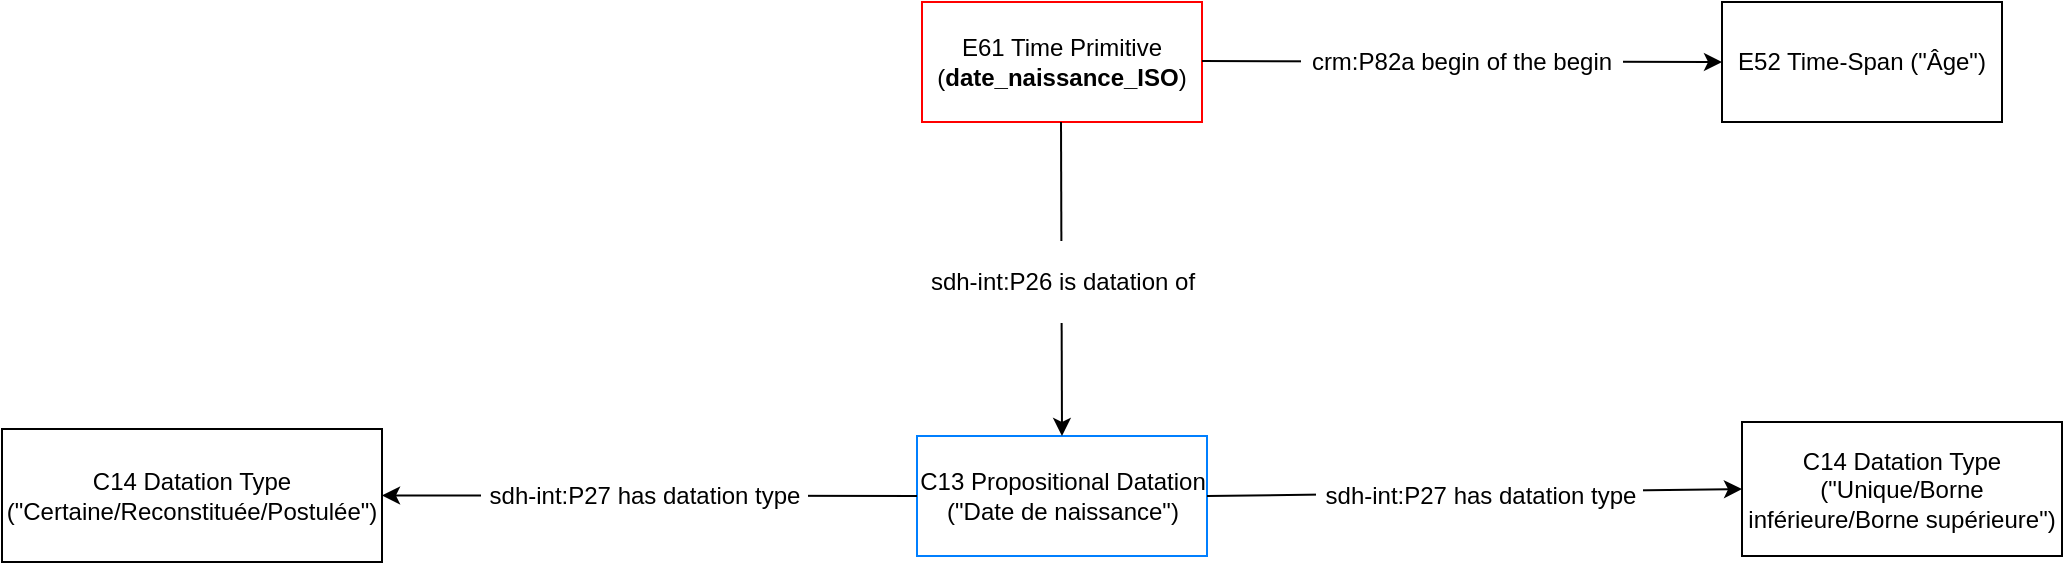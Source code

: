 <mxfile version="24.4.6" type="device">
  <diagram name="Page-1" id="0SBXd49LUMcfFHOJyT-W">
    <mxGraphModel dx="1182" dy="870" grid="1" gridSize="10" guides="1" tooltips="1" connect="1" arrows="1" fold="1" page="1" pageScale="1" pageWidth="2336" pageHeight="1654" math="0" shadow="0">
      <root>
        <mxCell id="0" />
        <mxCell id="1" parent="0" />
        <mxCell id="LVzLQ8PIczJLZQD4RkMt-54" value="E61 Time Primitive (&lt;b&gt;date_naissance_ISO&lt;/b&gt;)" style="rounded=0;whiteSpace=wrap;html=1;strokeColor=#FF0000;" parent="1" vertex="1">
          <mxGeometry x="1450" y="610" width="140" height="60" as="geometry" />
        </mxCell>
        <mxCell id="k4S215dzI5b8nacuZygM-7" value="C13 Propositional Datation (&quot;Date de naissance&quot;)" style="rounded=0;whiteSpace=wrap;html=1;strokeColor=#007FFF;" parent="1" vertex="1">
          <mxGeometry x="1447.5" y="827" width="145" height="60" as="geometry" />
        </mxCell>
        <mxCell id="d6AP73_pV0fvFqpWeXNd-1" value="" style="endArrow=classic;html=1;rounded=0;exitX=0.5;exitY=1;exitDx=0;exitDy=0;entryX=0.5;entryY=0;entryDx=0;entryDy=0;" parent="1" target="k4S215dzI5b8nacuZygM-7" edge="1">
          <mxGeometry width="50" height="50" relative="1" as="geometry">
            <mxPoint x="1519.5" y="670" as="sourcePoint" />
            <mxPoint x="1520" y="830" as="targetPoint" />
          </mxGeometry>
        </mxCell>
        <mxCell id="d6AP73_pV0fvFqpWeXNd-2" value="sdh-int:P26 is datation of" style="rounded=0;whiteSpace=wrap;html=1;strokeColor=#FFFFFF;" parent="1" vertex="1">
          <mxGeometry x="1447.5" y="730" width="145" height="40" as="geometry" />
        </mxCell>
        <mxCell id="d6AP73_pV0fvFqpWeXNd-4" value="" style="endArrow=classic;html=1;rounded=0;entryX=0;entryY=0.5;entryDx=0;entryDy=0;exitX=1;exitY=0.5;exitDx=0;exitDy=0;" parent="1" target="d6AP73_pV0fvFqpWeXNd-5" edge="1">
          <mxGeometry width="50" height="50" relative="1" as="geometry">
            <mxPoint x="1590" y="639.5" as="sourcePoint" />
            <mxPoint x="1822" y="639.5" as="targetPoint" />
          </mxGeometry>
        </mxCell>
        <mxCell id="d6AP73_pV0fvFqpWeXNd-5" value="E52 Time-Span (&quot;Âge&quot;)" style="rounded=0;whiteSpace=wrap;html=1;" parent="1" vertex="1">
          <mxGeometry x="1850" y="610" width="140" height="60" as="geometry" />
        </mxCell>
        <mxCell id="d6AP73_pV0fvFqpWeXNd-6" value="crm:P82a begin of the begin" style="rounded=0;whiteSpace=wrap;html=1;strokeColor=#FFFFFF;" parent="1" vertex="1">
          <mxGeometry x="1640" y="620" width="160" height="40" as="geometry" />
        </mxCell>
        <mxCell id="2GZ2R_Td_zYV8zsPbMvq-1" value="C14 Datation Type (&quot;Unique/Borne inférieure/Borne supérieure&quot;)" style="rounded=0;whiteSpace=wrap;html=1;" vertex="1" parent="1">
          <mxGeometry x="1860" y="820" width="160" height="67" as="geometry" />
        </mxCell>
        <mxCell id="2GZ2R_Td_zYV8zsPbMvq-2" value="" style="endArrow=classic;html=1;rounded=0;exitX=1;exitY=0.5;exitDx=0;exitDy=0;entryX=0;entryY=0.5;entryDx=0;entryDy=0;" edge="1" parent="1" source="k4S215dzI5b8nacuZygM-7" target="2GZ2R_Td_zYV8zsPbMvq-1">
          <mxGeometry width="50" height="50" relative="1" as="geometry">
            <mxPoint x="1630" y="790" as="sourcePoint" />
            <mxPoint x="1630.5" y="947" as="targetPoint" />
          </mxGeometry>
        </mxCell>
        <mxCell id="2GZ2R_Td_zYV8zsPbMvq-3" value="sdh-int:P27 has datation type" style="rounded=0;whiteSpace=wrap;html=1;strokeColor=#FFFFFF;" vertex="1" parent="1">
          <mxGeometry x="1647.5" y="837" width="162.5" height="40" as="geometry" />
        </mxCell>
        <mxCell id="2GZ2R_Td_zYV8zsPbMvq-4" value="C14 Datation Type (&quot;Certaine/Reconstituée/Postulée&quot;)" style="rounded=0;whiteSpace=wrap;html=1;" vertex="1" parent="1">
          <mxGeometry x="990" y="823.5" width="190" height="66.5" as="geometry" />
        </mxCell>
        <mxCell id="2GZ2R_Td_zYV8zsPbMvq-5" value="" style="endArrow=classic;html=1;rounded=0;exitX=0;exitY=0.5;exitDx=0;exitDy=0;entryX=1;entryY=0.5;entryDx=0;entryDy=0;" edge="1" parent="1" target="2GZ2R_Td_zYV8zsPbMvq-4" source="k4S215dzI5b8nacuZygM-7">
          <mxGeometry width="50" height="50" relative="1" as="geometry">
            <mxPoint x="760" y="860.5" as="sourcePoint" />
            <mxPoint x="797.5" y="950.5" as="targetPoint" />
          </mxGeometry>
        </mxCell>
        <mxCell id="2GZ2R_Td_zYV8zsPbMvq-6" value="sdh-int:P27 has datation type" style="rounded=0;whiteSpace=wrap;html=1;strokeColor=#FFFFFF;" vertex="1" parent="1">
          <mxGeometry x="1230" y="837" width="162.5" height="40" as="geometry" />
        </mxCell>
      </root>
    </mxGraphModel>
  </diagram>
</mxfile>
